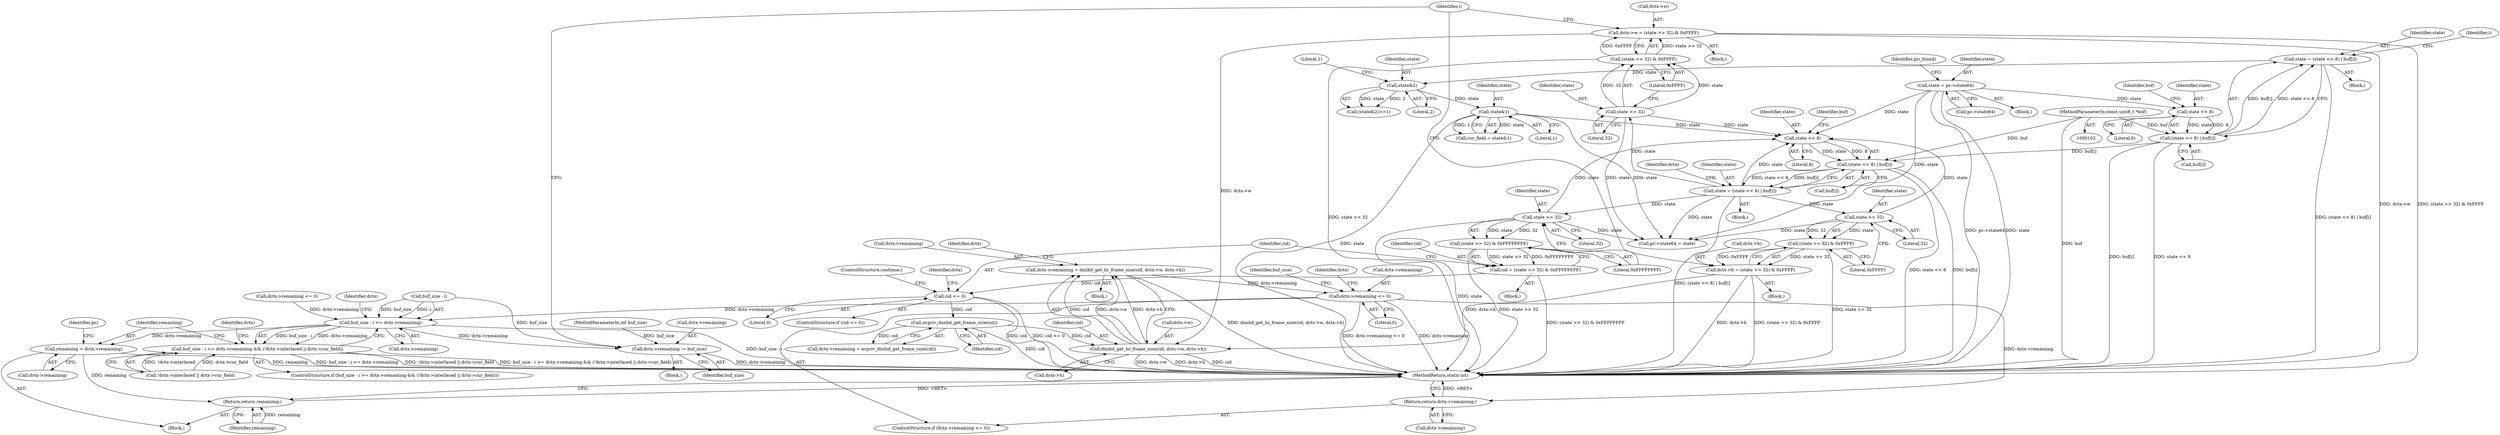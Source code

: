 digraph "0_FFmpeg_31c1c0b46a7021802c3d1d18039fca30dba5a14e@API" {
"1000294" [label="(Call,dctx->remaining = dnxhd_get_hr_frame_size(cid, dctx->w, dctx->h))"];
"1000298" [label="(Call,dnxhd_get_hr_frame_size(cid, dctx->w, dctx->h))"];
"1000285" [label="(Call,avpriv_dnxhd_get_frame_size(cid))"];
"1000277" [label="(Call,cid <= 0)"];
"1000269" [label="(Call,cid = (state >> 32) & 0xFFFFFFFF)"];
"1000271" [label="(Call,(state >> 32) & 0xFFFFFFFF)"];
"1000272" [label="(Call,state >> 32)"];
"1000218" [label="(Call,state = (state << 8) | buf[i])"];
"1000220" [label="(Call,(state << 8) | buf[i])"];
"1000221" [label="(Call,state << 8)"];
"1000239" [label="(Call,state >> 32)"];
"1000180" [label="(Call,state&1)"];
"1000174" [label="(Call,state&2)"];
"1000156" [label="(Call,state = (state << 8) | buf[i])"];
"1000158" [label="(Call,(state << 8) | buf[i])"];
"1000159" [label="(Call,state << 8)"];
"1000115" [label="(Call,state = pc->state64)"];
"1000104" [label="(MethodParameterIn,const uint8_t *buf)"];
"1000256" [label="(Call,state >> 32)"];
"1000251" [label="(Call,dctx->w = (state >> 32) & 0xFFFF)"];
"1000255" [label="(Call,(state >> 32) & 0xFFFF)"];
"1000234" [label="(Call,dctx->h = (state >> 32) & 0xFFFF)"];
"1000238" [label="(Call,(state >> 32) & 0xFFFF)"];
"1000307" [label="(Call,dctx->remaining <= 0)"];
"1000312" [label="(Return,return dctx->remaining;)"];
"1000318" [label="(Call,buf_size - i >= dctx->remaining)"];
"1000317" [label="(Call,buf_size - i >= dctx->remaining && (!dctx->interlaced || dctx->cur_field))"];
"1000335" [label="(Call,remaining = dctx->remaining)"];
"1000371" [label="(Return,return remaining;)"];
"1000375" [label="(Call,dctx->remaining -= buf_size)"];
"1000333" [label="(Block,)"];
"1000316" [label="(ControlStructure,if (buf_size - i >= dctx->remaining && (!dctx->interlaced || dctx->cur_field)))"];
"1000155" [label="(Block,)"];
"1000294" [label="(Call,dctx->remaining = dnxhd_get_hr_frame_size(cid, dctx->w, dctx->h))"];
"1000320" [label="(Identifier,buf_size)"];
"1000293" [label="(Block,)"];
"1000328" [label="(Identifier,dctx)"];
"1000218" [label="(Call,state = (state << 8) | buf[i])"];
"1000307" [label="(Call,dctx->remaining <= 0)"];
"1000317" [label="(Call,buf_size - i >= dctx->remaining && (!dctx->interlaced || dctx->cur_field))"];
"1000259" [label="(Literal,0xFFFF)"];
"1000377" [label="(Identifier,dctx)"];
"1000219" [label="(Identifier,state)"];
"1000240" [label="(Identifier,state)"];
"1000161" [label="(Literal,8)"];
"1000374" [label="(Block,)"];
"1000177" [label="(Literal,1)"];
"1000276" [label="(ControlStructure,if (cid <= 0))"];
"1000281" [label="(Call,dctx->remaining = avpriv_dnxhd_get_frame_size(cid))"];
"1000272" [label="(Call,state >> 32)"];
"1000295" [label="(Call,dctx->remaining)"];
"1000273" [label="(Identifier,state)"];
"1000375" [label="(Call,dctx->remaining -= buf_size)"];
"1000167" [label="(Identifier,i)"];
"1000157" [label="(Identifier,state)"];
"1000251" [label="(Call,dctx->w = (state >> 32) & 0xFFFF)"];
"1000300" [label="(Call,dctx->w)"];
"1000371" [label="(Return,return remaining;)"];
"1000336" [label="(Identifier,remaining)"];
"1000182" [label="(Literal,1)"];
"1000176" [label="(Literal,2)"];
"1000342" [label="(Identifier,pc)"];
"1000225" [label="(Identifier,buf)"];
"1000162" [label="(Call,buf[i])"];
"1000299" [label="(Identifier,cid)"];
"1000267" [label="(Block,)"];
"1000285" [label="(Call,avpriv_dnxhd_get_frame_size(cid))"];
"1000104" [label="(MethodParameterIn,const uint8_t *buf)"];
"1000288" [label="(Call,dctx->remaining <= 0)"];
"1000337" [label="(Call,dctx->remaining)"];
"1000250" [label="(Block,)"];
"1000160" [label="(Identifier,state)"];
"1000238" [label="(Call,(state >> 32) & 0xFFFF)"];
"1000222" [label="(Identifier,state)"];
"1000221" [label="(Call,state << 8)"];
"1000255" [label="(Call,(state >> 32) & 0xFFFF)"];
"1000376" [label="(Call,dctx->remaining)"];
"1000314" [label="(Identifier,dctx)"];
"1000379" [label="(Identifier,buf_size)"];
"1000306" [label="(ControlStructure,if (dctx->remaining <= 0))"];
"1000372" [label="(Identifier,remaining)"];
"1000274" [label="(Literal,32)"];
"1000280" [label="(ControlStructure,continue;)"];
"1000234" [label="(Call,dctx->h = (state >> 32) & 0xFFFF)"];
"1000325" [label="(Call,!dctx->interlaced || dctx->cur_field)"];
"1000122" [label="(Identifier,pic_found)"];
"1000298" [label="(Call,dnxhd_get_hr_frame_size(cid, dctx->w, dctx->h))"];
"1000322" [label="(Call,dctx->remaining)"];
"1000233" [label="(Block,)"];
"1000277" [label="(Call,cid <= 0)"];
"1000159" [label="(Call,state << 8)"];
"1000241" [label="(Literal,32)"];
"1000257" [label="(Identifier,state)"];
"1000252" [label="(Call,dctx->w)"];
"1000235" [label="(Call,dctx->h)"];
"1000180" [label="(Call,state&1)"];
"1000181" [label="(Identifier,state)"];
"1000335" [label="(Call,remaining = dctx->remaining)"];
"1000116" [label="(Identifier,state)"];
"1000173" [label="(Call,(state&2)>>1)"];
"1000115" [label="(Call,state = pc->state64)"];
"1000319" [label="(Call,buf_size - i)"];
"1000286" [label="(Identifier,cid)"];
"1000230" [label="(Identifier,dctx)"];
"1000105" [label="(MethodParameterIn,int buf_size)"];
"1000158" [label="(Call,(state << 8) | buf[i])"];
"1000279" [label="(Literal,0)"];
"1000312" [label="(Return,return dctx->remaining;)"];
"1000459" [label="(MethodReturn,static int)"];
"1000220" [label="(Call,(state << 8) | buf[i])"];
"1000269" [label="(Call,cid = (state >> 32) & 0xFFFFFFFF)"];
"1000309" [label="(Identifier,dctx)"];
"1000175" [label="(Identifier,state)"];
"1000275" [label="(Literal,0xFFFFFFFF)"];
"1000256" [label="(Call,state >> 32)"];
"1000278" [label="(Identifier,cid)"];
"1000163" [label="(Identifier,buf)"];
"1000117" [label="(Call,pc->state64)"];
"1000318" [label="(Call,buf_size - i >= dctx->remaining)"];
"1000271" [label="(Call,(state >> 32) & 0xFFFFFFFF)"];
"1000224" [label="(Call,buf[i])"];
"1000174" [label="(Call,state&2)"];
"1000311" [label="(Literal,0)"];
"1000270" [label="(Identifier,cid)"];
"1000239" [label="(Call,state >> 32)"];
"1000178" [label="(Call,cur_field = state&1)"];
"1000213" [label="(Block,)"];
"1000313" [label="(Call,dctx->remaining)"];
"1000308" [label="(Call,dctx->remaining)"];
"1000442" [label="(Call,pc->state64 = state)"];
"1000242" [label="(Literal,0xFFFF)"];
"1000258" [label="(Literal,32)"];
"1000212" [label="(Identifier,i)"];
"1000156" [label="(Call,state = (state << 8) | buf[i])"];
"1000303" [label="(Call,dctx->h)"];
"1000106" [label="(Block,)"];
"1000283" [label="(Identifier,dctx)"];
"1000223" [label="(Literal,8)"];
"1000294" -> "1000293"  [label="AST: "];
"1000294" -> "1000298"  [label="CFG: "];
"1000295" -> "1000294"  [label="AST: "];
"1000298" -> "1000294"  [label="AST: "];
"1000309" -> "1000294"  [label="CFG: "];
"1000294" -> "1000459"  [label="DDG: dnxhd_get_hr_frame_size(cid, dctx->w, dctx->h)"];
"1000298" -> "1000294"  [label="DDG: cid"];
"1000298" -> "1000294"  [label="DDG: dctx->w"];
"1000298" -> "1000294"  [label="DDG: dctx->h"];
"1000294" -> "1000307"  [label="DDG: dctx->remaining"];
"1000298" -> "1000303"  [label="CFG: "];
"1000299" -> "1000298"  [label="AST: "];
"1000300" -> "1000298"  [label="AST: "];
"1000303" -> "1000298"  [label="AST: "];
"1000298" -> "1000459"  [label="DDG: dctx->h"];
"1000298" -> "1000459"  [label="DDG: cid"];
"1000298" -> "1000459"  [label="DDG: dctx->w"];
"1000285" -> "1000298"  [label="DDG: cid"];
"1000251" -> "1000298"  [label="DDG: dctx->w"];
"1000234" -> "1000298"  [label="DDG: dctx->h"];
"1000285" -> "1000281"  [label="AST: "];
"1000285" -> "1000286"  [label="CFG: "];
"1000286" -> "1000285"  [label="AST: "];
"1000281" -> "1000285"  [label="CFG: "];
"1000285" -> "1000459"  [label="DDG: cid"];
"1000285" -> "1000281"  [label="DDG: cid"];
"1000277" -> "1000285"  [label="DDG: cid"];
"1000277" -> "1000276"  [label="AST: "];
"1000277" -> "1000279"  [label="CFG: "];
"1000278" -> "1000277"  [label="AST: "];
"1000279" -> "1000277"  [label="AST: "];
"1000280" -> "1000277"  [label="CFG: "];
"1000283" -> "1000277"  [label="CFG: "];
"1000277" -> "1000459"  [label="DDG: cid"];
"1000277" -> "1000459"  [label="DDG: cid <= 0"];
"1000269" -> "1000277"  [label="DDG: cid"];
"1000269" -> "1000267"  [label="AST: "];
"1000269" -> "1000271"  [label="CFG: "];
"1000270" -> "1000269"  [label="AST: "];
"1000271" -> "1000269"  [label="AST: "];
"1000278" -> "1000269"  [label="CFG: "];
"1000269" -> "1000459"  [label="DDG: (state >> 32) & 0xFFFFFFFF"];
"1000271" -> "1000269"  [label="DDG: state >> 32"];
"1000271" -> "1000269"  [label="DDG: 0xFFFFFFFF"];
"1000271" -> "1000275"  [label="CFG: "];
"1000272" -> "1000271"  [label="AST: "];
"1000275" -> "1000271"  [label="AST: "];
"1000271" -> "1000459"  [label="DDG: state >> 32"];
"1000272" -> "1000271"  [label="DDG: state"];
"1000272" -> "1000271"  [label="DDG: 32"];
"1000272" -> "1000274"  [label="CFG: "];
"1000273" -> "1000272"  [label="AST: "];
"1000274" -> "1000272"  [label="AST: "];
"1000275" -> "1000272"  [label="CFG: "];
"1000272" -> "1000459"  [label="DDG: state"];
"1000272" -> "1000221"  [label="DDG: state"];
"1000218" -> "1000272"  [label="DDG: state"];
"1000272" -> "1000442"  [label="DDG: state"];
"1000218" -> "1000213"  [label="AST: "];
"1000218" -> "1000220"  [label="CFG: "];
"1000219" -> "1000218"  [label="AST: "];
"1000220" -> "1000218"  [label="AST: "];
"1000230" -> "1000218"  [label="CFG: "];
"1000218" -> "1000459"  [label="DDG: (state << 8) | buf[i]"];
"1000220" -> "1000218"  [label="DDG: state << 8"];
"1000220" -> "1000218"  [label="DDG: buf[i]"];
"1000218" -> "1000221"  [label="DDG: state"];
"1000218" -> "1000239"  [label="DDG: state"];
"1000218" -> "1000256"  [label="DDG: state"];
"1000218" -> "1000442"  [label="DDG: state"];
"1000220" -> "1000224"  [label="CFG: "];
"1000221" -> "1000220"  [label="AST: "];
"1000224" -> "1000220"  [label="AST: "];
"1000220" -> "1000459"  [label="DDG: state << 8"];
"1000220" -> "1000459"  [label="DDG: buf[i]"];
"1000221" -> "1000220"  [label="DDG: state"];
"1000221" -> "1000220"  [label="DDG: 8"];
"1000158" -> "1000220"  [label="DDG: buf[i]"];
"1000104" -> "1000220"  [label="DDG: buf"];
"1000221" -> "1000223"  [label="CFG: "];
"1000222" -> "1000221"  [label="AST: "];
"1000223" -> "1000221"  [label="AST: "];
"1000225" -> "1000221"  [label="CFG: "];
"1000239" -> "1000221"  [label="DDG: state"];
"1000180" -> "1000221"  [label="DDG: state"];
"1000256" -> "1000221"  [label="DDG: state"];
"1000115" -> "1000221"  [label="DDG: state"];
"1000239" -> "1000238"  [label="AST: "];
"1000239" -> "1000241"  [label="CFG: "];
"1000240" -> "1000239"  [label="AST: "];
"1000241" -> "1000239"  [label="AST: "];
"1000242" -> "1000239"  [label="CFG: "];
"1000239" -> "1000238"  [label="DDG: state"];
"1000239" -> "1000238"  [label="DDG: 32"];
"1000239" -> "1000442"  [label="DDG: state"];
"1000180" -> "1000178"  [label="AST: "];
"1000180" -> "1000182"  [label="CFG: "];
"1000181" -> "1000180"  [label="AST: "];
"1000182" -> "1000180"  [label="AST: "];
"1000178" -> "1000180"  [label="CFG: "];
"1000180" -> "1000459"  [label="DDG: state"];
"1000180" -> "1000178"  [label="DDG: state"];
"1000180" -> "1000178"  [label="DDG: 1"];
"1000174" -> "1000180"  [label="DDG: state"];
"1000180" -> "1000442"  [label="DDG: state"];
"1000174" -> "1000173"  [label="AST: "];
"1000174" -> "1000176"  [label="CFG: "];
"1000175" -> "1000174"  [label="AST: "];
"1000176" -> "1000174"  [label="AST: "];
"1000177" -> "1000174"  [label="CFG: "];
"1000174" -> "1000173"  [label="DDG: state"];
"1000174" -> "1000173"  [label="DDG: 2"];
"1000156" -> "1000174"  [label="DDG: state"];
"1000156" -> "1000155"  [label="AST: "];
"1000156" -> "1000158"  [label="CFG: "];
"1000157" -> "1000156"  [label="AST: "];
"1000158" -> "1000156"  [label="AST: "];
"1000167" -> "1000156"  [label="CFG: "];
"1000156" -> "1000459"  [label="DDG: (state << 8) | buf[i]"];
"1000158" -> "1000156"  [label="DDG: state << 8"];
"1000158" -> "1000156"  [label="DDG: buf[i]"];
"1000158" -> "1000162"  [label="CFG: "];
"1000159" -> "1000158"  [label="AST: "];
"1000162" -> "1000158"  [label="AST: "];
"1000158" -> "1000459"  [label="DDG: state << 8"];
"1000158" -> "1000459"  [label="DDG: buf[i]"];
"1000159" -> "1000158"  [label="DDG: state"];
"1000159" -> "1000158"  [label="DDG: 8"];
"1000104" -> "1000158"  [label="DDG: buf"];
"1000159" -> "1000161"  [label="CFG: "];
"1000160" -> "1000159"  [label="AST: "];
"1000161" -> "1000159"  [label="AST: "];
"1000163" -> "1000159"  [label="CFG: "];
"1000115" -> "1000159"  [label="DDG: state"];
"1000115" -> "1000106"  [label="AST: "];
"1000115" -> "1000117"  [label="CFG: "];
"1000116" -> "1000115"  [label="AST: "];
"1000117" -> "1000115"  [label="AST: "];
"1000122" -> "1000115"  [label="CFG: "];
"1000115" -> "1000459"  [label="DDG: pc->state64"];
"1000115" -> "1000459"  [label="DDG: state"];
"1000115" -> "1000442"  [label="DDG: state"];
"1000104" -> "1000102"  [label="AST: "];
"1000104" -> "1000459"  [label="DDG: buf"];
"1000256" -> "1000255"  [label="AST: "];
"1000256" -> "1000258"  [label="CFG: "];
"1000257" -> "1000256"  [label="AST: "];
"1000258" -> "1000256"  [label="AST: "];
"1000259" -> "1000256"  [label="CFG: "];
"1000256" -> "1000255"  [label="DDG: state"];
"1000256" -> "1000255"  [label="DDG: 32"];
"1000256" -> "1000442"  [label="DDG: state"];
"1000251" -> "1000250"  [label="AST: "];
"1000251" -> "1000255"  [label="CFG: "];
"1000252" -> "1000251"  [label="AST: "];
"1000255" -> "1000251"  [label="AST: "];
"1000212" -> "1000251"  [label="CFG: "];
"1000251" -> "1000459"  [label="DDG: (state >> 32) & 0xFFFF"];
"1000251" -> "1000459"  [label="DDG: dctx->w"];
"1000255" -> "1000251"  [label="DDG: state >> 32"];
"1000255" -> "1000251"  [label="DDG: 0xFFFF"];
"1000255" -> "1000259"  [label="CFG: "];
"1000259" -> "1000255"  [label="AST: "];
"1000255" -> "1000459"  [label="DDG: state >> 32"];
"1000234" -> "1000233"  [label="AST: "];
"1000234" -> "1000238"  [label="CFG: "];
"1000235" -> "1000234"  [label="AST: "];
"1000238" -> "1000234"  [label="AST: "];
"1000212" -> "1000234"  [label="CFG: "];
"1000234" -> "1000459"  [label="DDG: dctx->h"];
"1000234" -> "1000459"  [label="DDG: (state >> 32) & 0xFFFF"];
"1000238" -> "1000234"  [label="DDG: state >> 32"];
"1000238" -> "1000234"  [label="DDG: 0xFFFF"];
"1000238" -> "1000242"  [label="CFG: "];
"1000242" -> "1000238"  [label="AST: "];
"1000238" -> "1000459"  [label="DDG: state >> 32"];
"1000307" -> "1000306"  [label="AST: "];
"1000307" -> "1000311"  [label="CFG: "];
"1000308" -> "1000307"  [label="AST: "];
"1000311" -> "1000307"  [label="AST: "];
"1000314" -> "1000307"  [label="CFG: "];
"1000320" -> "1000307"  [label="CFG: "];
"1000307" -> "1000459"  [label="DDG: dctx->remaining <= 0"];
"1000307" -> "1000459"  [label="DDG: dctx->remaining"];
"1000307" -> "1000312"  [label="DDG: dctx->remaining"];
"1000307" -> "1000318"  [label="DDG: dctx->remaining"];
"1000312" -> "1000306"  [label="AST: "];
"1000312" -> "1000313"  [label="CFG: "];
"1000313" -> "1000312"  [label="AST: "];
"1000459" -> "1000312"  [label="CFG: "];
"1000312" -> "1000459"  [label="DDG: <RET>"];
"1000318" -> "1000317"  [label="AST: "];
"1000318" -> "1000322"  [label="CFG: "];
"1000319" -> "1000318"  [label="AST: "];
"1000322" -> "1000318"  [label="AST: "];
"1000328" -> "1000318"  [label="CFG: "];
"1000317" -> "1000318"  [label="CFG: "];
"1000318" -> "1000459"  [label="DDG: buf_size - i"];
"1000318" -> "1000317"  [label="DDG: buf_size - i"];
"1000318" -> "1000317"  [label="DDG: dctx->remaining"];
"1000319" -> "1000318"  [label="DDG: buf_size"];
"1000319" -> "1000318"  [label="DDG: i"];
"1000288" -> "1000318"  [label="DDG: dctx->remaining"];
"1000318" -> "1000335"  [label="DDG: dctx->remaining"];
"1000318" -> "1000375"  [label="DDG: dctx->remaining"];
"1000317" -> "1000316"  [label="AST: "];
"1000317" -> "1000325"  [label="CFG: "];
"1000325" -> "1000317"  [label="AST: "];
"1000336" -> "1000317"  [label="CFG: "];
"1000377" -> "1000317"  [label="CFG: "];
"1000317" -> "1000459"  [label="DDG: buf_size - i >= dctx->remaining"];
"1000317" -> "1000459"  [label="DDG: !dctx->interlaced || dctx->cur_field"];
"1000317" -> "1000459"  [label="DDG: buf_size - i >= dctx->remaining && (!dctx->interlaced || dctx->cur_field)"];
"1000325" -> "1000317"  [label="DDG: !dctx->interlaced"];
"1000325" -> "1000317"  [label="DDG: dctx->cur_field"];
"1000335" -> "1000333"  [label="AST: "];
"1000335" -> "1000337"  [label="CFG: "];
"1000336" -> "1000335"  [label="AST: "];
"1000337" -> "1000335"  [label="AST: "];
"1000342" -> "1000335"  [label="CFG: "];
"1000335" -> "1000459"  [label="DDG: remaining"];
"1000335" -> "1000371"  [label="DDG: remaining"];
"1000371" -> "1000333"  [label="AST: "];
"1000371" -> "1000372"  [label="CFG: "];
"1000372" -> "1000371"  [label="AST: "];
"1000459" -> "1000371"  [label="CFG: "];
"1000371" -> "1000459"  [label="DDG: <RET>"];
"1000372" -> "1000371"  [label="DDG: remaining"];
"1000375" -> "1000374"  [label="AST: "];
"1000375" -> "1000379"  [label="CFG: "];
"1000376" -> "1000375"  [label="AST: "];
"1000379" -> "1000375"  [label="AST: "];
"1000212" -> "1000375"  [label="CFG: "];
"1000375" -> "1000459"  [label="DDG: dctx->remaining"];
"1000319" -> "1000375"  [label="DDG: buf_size"];
"1000105" -> "1000375"  [label="DDG: buf_size"];
}

